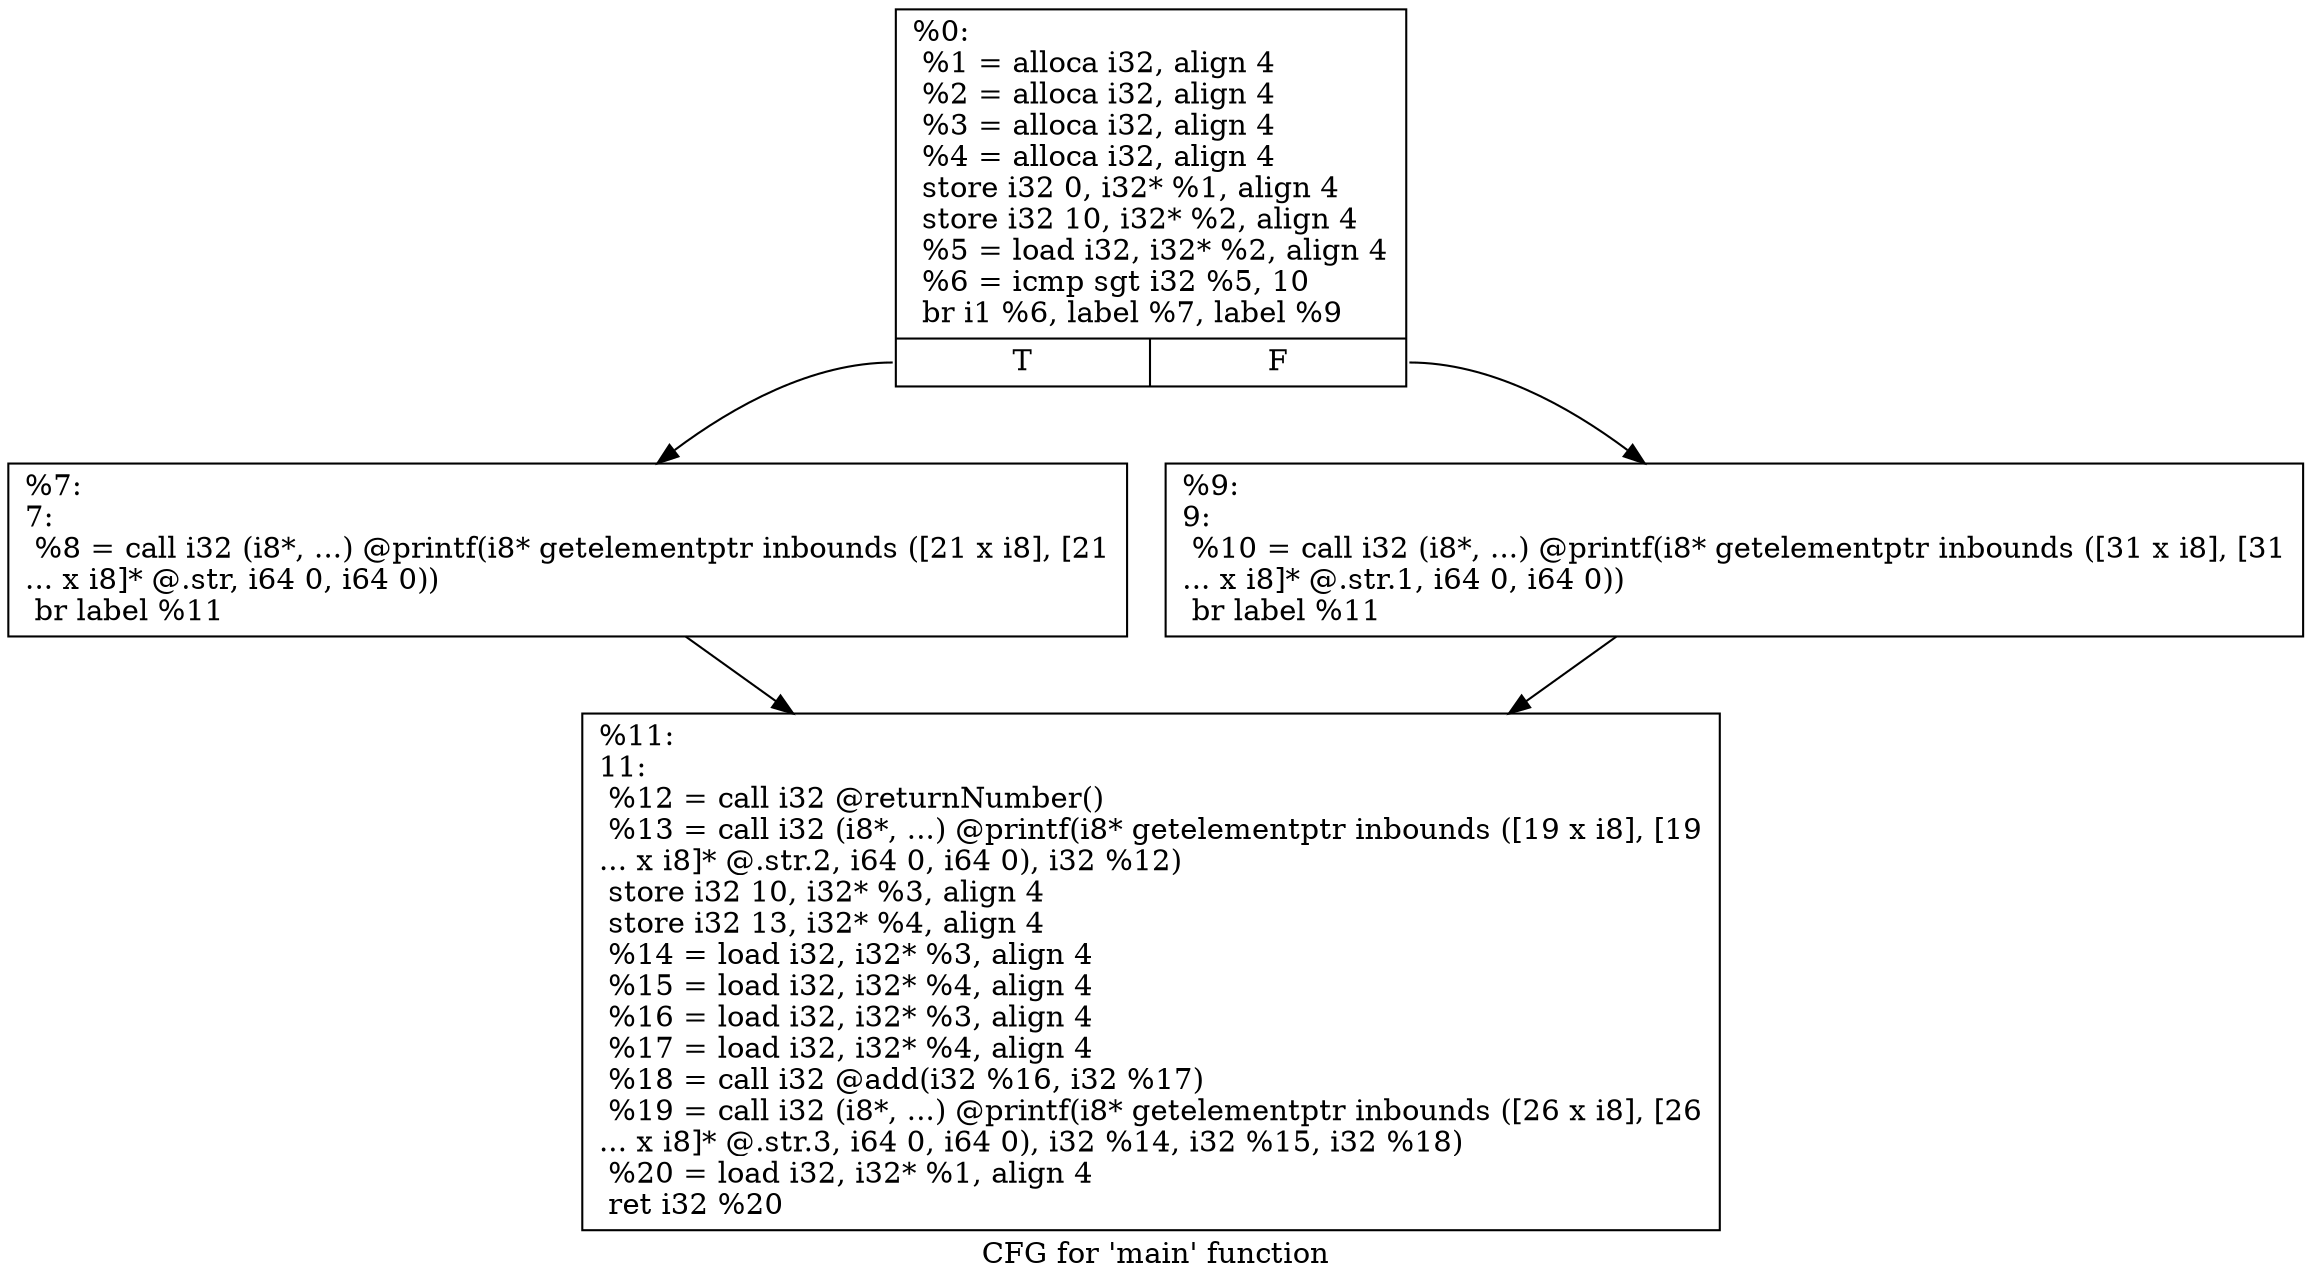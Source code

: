 digraph "CFG for 'main' function" {
	label="CFG for 'main' function";

	Node0x1f326b0 [shape=record,label="{%0:\l  %1 = alloca i32, align 4\l  %2 = alloca i32, align 4\l  %3 = alloca i32, align 4\l  %4 = alloca i32, align 4\l  store i32 0, i32* %1, align 4\l  store i32 10, i32* %2, align 4\l  %5 = load i32, i32* %2, align 4\l  %6 = icmp sgt i32 %5, 10\l  br i1 %6, label %7, label %9\l|{<s0>T|<s1>F}}"];
	Node0x1f326b0:s0 -> Node0x1f32700;
	Node0x1f326b0:s1 -> Node0x1f32750;
	Node0x1f32700 [shape=record,label="{%7:\l7:                                                \l  %8 = call i32 (i8*, ...) @printf(i8* getelementptr inbounds ([21 x i8], [21\l... x i8]* @.str, i64 0, i64 0))\l  br label %11\l}"];
	Node0x1f32700 -> Node0x1f327a0;
	Node0x1f32750 [shape=record,label="{%9:\l9:                                                \l  %10 = call i32 (i8*, ...) @printf(i8* getelementptr inbounds ([31 x i8], [31\l... x i8]* @.str.1, i64 0, i64 0))\l  br label %11\l}"];
	Node0x1f32750 -> Node0x1f327a0;
	Node0x1f327a0 [shape=record,label="{%11:\l11:                                               \l  %12 = call i32 @returnNumber()\l  %13 = call i32 (i8*, ...) @printf(i8* getelementptr inbounds ([19 x i8], [19\l... x i8]* @.str.2, i64 0, i64 0), i32 %12)\l  store i32 10, i32* %3, align 4\l  store i32 13, i32* %4, align 4\l  %14 = load i32, i32* %3, align 4\l  %15 = load i32, i32* %4, align 4\l  %16 = load i32, i32* %3, align 4\l  %17 = load i32, i32* %4, align 4\l  %18 = call i32 @add(i32 %16, i32 %17)\l  %19 = call i32 (i8*, ...) @printf(i8* getelementptr inbounds ([26 x i8], [26\l... x i8]* @.str.3, i64 0, i64 0), i32 %14, i32 %15, i32 %18)\l  %20 = load i32, i32* %1, align 4\l  ret i32 %20\l}"];
}
